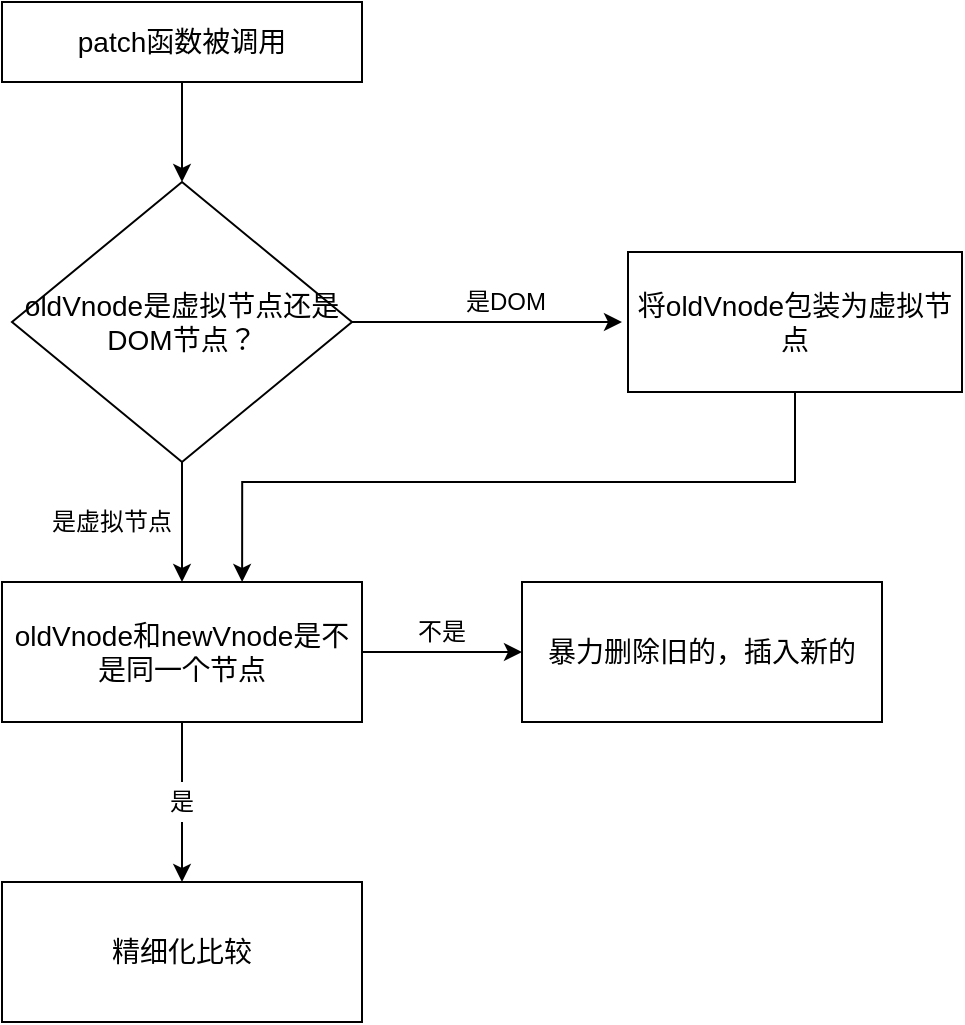 <mxfile version="12.2.4" pages="1"><diagram id="encPNvorypciIzs4JOr3" name="第 1 页"><mxGraphModel dx="1116" dy="575" grid="1" gridSize="10" guides="1" tooltips="1" connect="1" arrows="1" fold="1" page="1" pageScale="1" pageWidth="827" pageHeight="1169" math="0" shadow="0"><root><mxCell id="0"/><mxCell id="1" parent="0"/><mxCell id="2" value="&lt;font style=&quot;font-size: 14px&quot;&gt;patch函数被调用&lt;/font&gt;" style="rounded=0;whiteSpace=wrap;html=1;" parent="1" vertex="1"><mxGeometry x="100" y="90" width="180" height="40" as="geometry"/></mxCell><mxCell id="3" value="" style="endArrow=classic;html=1;exitX=0.5;exitY=1;exitDx=0;exitDy=0;" parent="1" source="2" edge="1"><mxGeometry width="50" height="50" relative="1" as="geometry"><mxPoint x="160" y="180" as="sourcePoint"/><mxPoint x="190" y="180" as="targetPoint"/></mxGeometry></mxCell><mxCell id="4" value="&lt;font style=&quot;font-size: 14px&quot;&gt;oldVnode是虚拟节点还是DOM节点？&lt;/font&gt;" style="rhombus;whiteSpace=wrap;html=1;" parent="1" vertex="1"><mxGeometry x="105" y="180" width="170" height="140" as="geometry"/></mxCell><mxCell id="19" style="edgeStyle=orthogonalEdgeStyle;rounded=0;orthogonalLoop=1;jettySize=auto;html=1;entryX=0.667;entryY=0;entryDx=0;entryDy=0;entryPerimeter=0;" parent="1" source="5" target="13" edge="1"><mxGeometry relative="1" as="geometry"><Array as="points"><mxPoint x="497" y="330"/><mxPoint x="220" y="330"/></Array></mxGeometry></mxCell><mxCell id="5" value="&lt;font style=&quot;font-size: 14px&quot;&gt;将oldVnode包装为虚拟节点&lt;/font&gt;" style="rounded=0;whiteSpace=wrap;html=1;" parent="1" vertex="1"><mxGeometry x="413" y="215" width="167" height="70" as="geometry"/></mxCell><mxCell id="6" value="" style="endArrow=classic;html=1;" parent="1" source="4" edge="1"><mxGeometry width="50" height="50" relative="1" as="geometry"><mxPoint x="275" y="300" as="sourcePoint"/><mxPoint x="410" y="250" as="targetPoint"/><Array as="points"><mxPoint x="350" y="250"/></Array></mxGeometry></mxCell><mxCell id="9" value="" style="endArrow=classic;html=1;entryX=0.5;entryY=0;entryDx=0;entryDy=0;" parent="1" source="4" target="13" edge="1"><mxGeometry width="50" height="50" relative="1" as="geometry"><mxPoint x="190" y="370" as="sourcePoint"/><mxPoint x="190" y="370" as="targetPoint"/></mxGeometry></mxCell><mxCell id="24" value="" style="edgeStyle=orthogonalEdgeStyle;rounded=0;orthogonalLoop=1;jettySize=auto;html=1;" parent="1" source="13" target="23" edge="1"><mxGeometry relative="1" as="geometry"/></mxCell><mxCell id="26" value="" style="edgeStyle=orthogonalEdgeStyle;rounded=0;orthogonalLoop=1;jettySize=auto;html=1;" parent="1" source="28" target="25" edge="1"><mxGeometry relative="1" as="geometry"/></mxCell><mxCell id="13" value="&lt;font style=&quot;font-size: 14px&quot;&gt;oldVnode和newVnode是不是同一个节点&lt;/font&gt;" style="rounded=0;whiteSpace=wrap;html=1;" parent="1" vertex="1"><mxGeometry x="100" y="380" width="180" height="70" as="geometry"/></mxCell><mxCell id="25" value="&lt;font style=&quot;font-size: 14px&quot;&gt;精细化比较&lt;/font&gt;" style="rounded=0;whiteSpace=wrap;html=1;" parent="1" vertex="1"><mxGeometry x="100" y="530" width="180" height="70" as="geometry"/></mxCell><mxCell id="23" value="&lt;font style=&quot;font-size: 14px&quot;&gt;暴力删除旧的，插入新的&lt;/font&gt;" style="rounded=0;whiteSpace=wrap;html=1;" parent="1" vertex="1"><mxGeometry x="360" y="380" width="180" height="70" as="geometry"/></mxCell><mxCell id="21" value="是虚拟节点" style="text;html=1;strokeColor=none;fillColor=none;align=center;verticalAlign=middle;whiteSpace=wrap;rounded=0;" parent="1" vertex="1"><mxGeometry x="110" y="340" width="90" height="20" as="geometry"/></mxCell><mxCell id="22" value="是DOM" style="text;html=1;strokeColor=none;fillColor=none;align=center;verticalAlign=middle;whiteSpace=wrap;rounded=0;" parent="1" vertex="1"><mxGeometry x="324" y="230" width="56" height="20" as="geometry"/></mxCell><mxCell id="27" value="不是" style="text;html=1;strokeColor=none;fillColor=none;align=center;verticalAlign=middle;whiteSpace=wrap;rounded=0;" parent="1" vertex="1"><mxGeometry x="300" y="395" width="40" height="20" as="geometry"/></mxCell><mxCell id="28" value="是" style="text;html=1;strokeColor=none;fillColor=none;align=center;verticalAlign=middle;whiteSpace=wrap;rounded=0;" parent="1" vertex="1"><mxGeometry x="170" y="480" width="40" height="20" as="geometry"/></mxCell><mxCell id="30" value="" style="edgeStyle=orthogonalEdgeStyle;rounded=0;orthogonalLoop=1;jettySize=auto;html=1;endArrow=none;endFill=0;" parent="1" source="13" target="28" edge="1"><mxGeometry relative="1" as="geometry"><mxPoint x="190" y="450" as="sourcePoint"/><mxPoint x="190" y="530" as="targetPoint"/></mxGeometry></mxCell></root></mxGraphModel></diagram></mxfile>